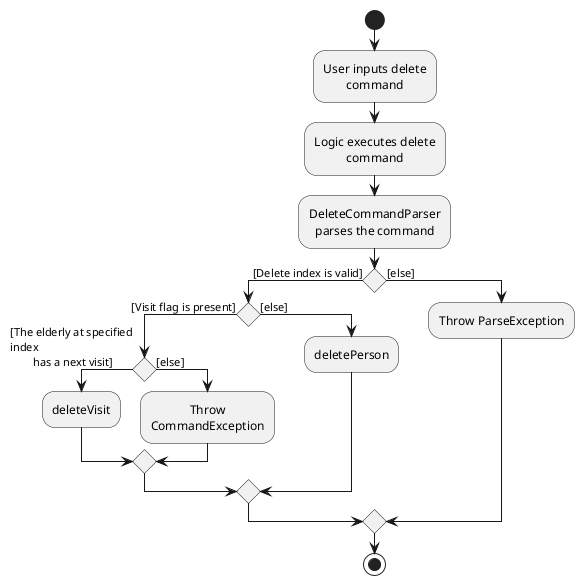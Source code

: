 @startuml
skinparam wrapWidth 140
skinparam defaultTextAlignment center

start
:User inputs delete command;
:Logic executes delete command;
:DeleteCommandParser parses the command;

if () then ([Delete index is valid])
    if() then ([Visit flag is present])
        if() then ([The elderly at specified index
        has a next visit])
            :deleteVisit;
        else ([else])
            :Throw CommandException;
        endif

    else ([else])

        :deletePerson;
    endif

else ([else])
    :Throw ParseException;

endif
stop

@enduml
